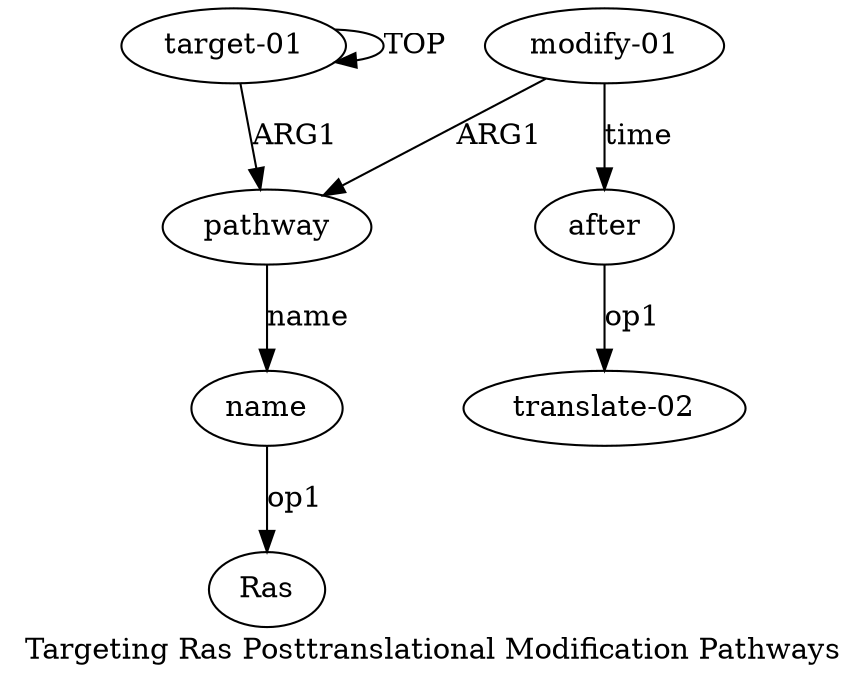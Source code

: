 digraph  {
	graph [label="Targeting Ras Posttranslational Modification Pathways"];
	node [label="\N"];
	a1	 [color=black,
		gold_ind=1,
		gold_label=pathway,
		label=pathway,
		test_ind=1,
		test_label=pathway];
	a2	 [color=black,
		gold_ind=2,
		gold_label=name,
		label=name,
		test_ind=2,
		test_label=name];
	a1 -> a2 [key=0,
	color=black,
	gold_label=name,
	label=name,
	test_label=name];
a0 [color=black,
	gold_ind=0,
	gold_label="target-01",
	label="target-01",
	test_ind=0,
	test_label="target-01"];
a0 -> a1 [key=0,
color=black,
gold_label=ARG1,
label=ARG1,
test_label=ARG1];
a0 -> a0 [key=0,
color=black,
gold_label=TOP,
label=TOP,
test_label=TOP];
a3 [color=black,
gold_ind=3,
gold_label="modify-01",
label="modify-01",
test_ind=3,
test_label="modify-01"];
a3 -> a1 [key=0,
color=black,
gold_label=ARG1,
label=ARG1,
test_label=ARG1];
a4 [color=black,
gold_ind=4,
gold_label=after,
label=after,
test_ind=4,
test_label=after];
a3 -> a4 [key=0,
color=black,
gold_label=time,
label=time,
test_label=time];
"a2 Ras" [color=black,
gold_ind=-1,
gold_label=Ras,
label=Ras,
test_ind=-1,
test_label=Ras];
a2 -> "a2 Ras" [key=0,
color=black,
gold_label=op1,
label=op1,
test_label=op1];
a5 [color=black,
gold_ind=5,
gold_label="translate-02",
label="translate-02",
test_ind=5,
test_label="translate-02"];
a4 -> a5 [key=0,
color=black,
gold_label=op1,
label=op1,
test_label=op1];
}
